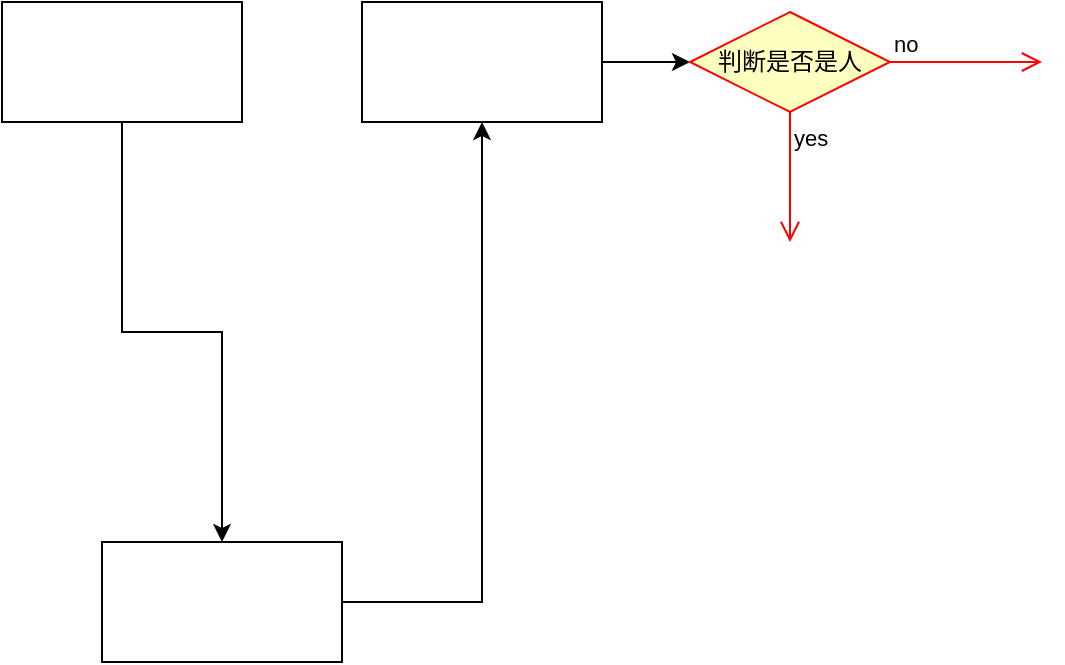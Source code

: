<mxfile version="14.9.2" type="github">
  <diagram id="BPjgmLVnp0YS_469mjX_" name="Page-1">
    <mxGraphModel dx="1038" dy="523" grid="1" gridSize="10" guides="1" tooltips="1" connect="1" arrows="1" fold="1" page="1" pageScale="1" pageWidth="827" pageHeight="1169" math="0" shadow="0">
      <root>
        <mxCell id="0" />
        <mxCell id="1" parent="0" />
        <mxCell id="q6K2SvxbRfJk51pU1u1g-423" style="edgeStyle=orthogonalEdgeStyle;rounded=0;orthogonalLoop=1;jettySize=auto;html=1;" edge="1" parent="1" source="q6K2SvxbRfJk51pU1u1g-422" target="q6K2SvxbRfJk51pU1u1g-424">
          <mxGeometry relative="1" as="geometry">
            <mxPoint x="260" y="630" as="targetPoint" />
          </mxGeometry>
        </mxCell>
        <mxCell id="q6K2SvxbRfJk51pU1u1g-422" value="" style="rounded=0;whiteSpace=wrap;html=1;" vertex="1" parent="1">
          <mxGeometry x="20" y="440" width="120" height="60" as="geometry" />
        </mxCell>
        <mxCell id="q6K2SvxbRfJk51pU1u1g-426" style="edgeStyle=orthogonalEdgeStyle;rounded=0;orthogonalLoop=1;jettySize=auto;html=1;" edge="1" parent="1" source="q6K2SvxbRfJk51pU1u1g-424" target="q6K2SvxbRfJk51pU1u1g-425">
          <mxGeometry relative="1" as="geometry" />
        </mxCell>
        <mxCell id="q6K2SvxbRfJk51pU1u1g-424" value="" style="rounded=0;whiteSpace=wrap;html=1;" vertex="1" parent="1">
          <mxGeometry x="70" y="710" width="120" height="60" as="geometry" />
        </mxCell>
        <mxCell id="q6K2SvxbRfJk51pU1u1g-435" style="edgeStyle=orthogonalEdgeStyle;rounded=0;orthogonalLoop=1;jettySize=auto;html=1;entryX=0;entryY=0.5;entryDx=0;entryDy=0;" edge="1" parent="1" source="q6K2SvxbRfJk51pU1u1g-425" target="q6K2SvxbRfJk51pU1u1g-432">
          <mxGeometry relative="1" as="geometry" />
        </mxCell>
        <mxCell id="q6K2SvxbRfJk51pU1u1g-425" value="" style="rounded=0;whiteSpace=wrap;html=1;" vertex="1" parent="1">
          <mxGeometry x="200" y="440" width="120" height="60" as="geometry" />
        </mxCell>
        <mxCell id="q6K2SvxbRfJk51pU1u1g-432" value="判断是否是人" style="rhombus;whiteSpace=wrap;html=1;fillColor=#ffffc0;strokeColor=#ff0000;" vertex="1" parent="1">
          <mxGeometry x="364" y="445" width="100" height="50" as="geometry" />
        </mxCell>
        <mxCell id="q6K2SvxbRfJk51pU1u1g-433" value="no" style="edgeStyle=orthogonalEdgeStyle;html=1;align=left;verticalAlign=bottom;endArrow=open;endSize=8;strokeColor=#ff0000;" edge="1" source="q6K2SvxbRfJk51pU1u1g-432" parent="1">
          <mxGeometry x="-1" relative="1" as="geometry">
            <mxPoint x="540" y="470" as="targetPoint" />
          </mxGeometry>
        </mxCell>
        <mxCell id="q6K2SvxbRfJk51pU1u1g-434" value="yes" style="edgeStyle=orthogonalEdgeStyle;html=1;align=left;verticalAlign=top;endArrow=open;endSize=8;strokeColor=#ff0000;" edge="1" source="q6K2SvxbRfJk51pU1u1g-432" parent="1">
          <mxGeometry x="-1" relative="1" as="geometry">
            <mxPoint x="414" y="560" as="targetPoint" />
          </mxGeometry>
        </mxCell>
      </root>
    </mxGraphModel>
  </diagram>
</mxfile>

